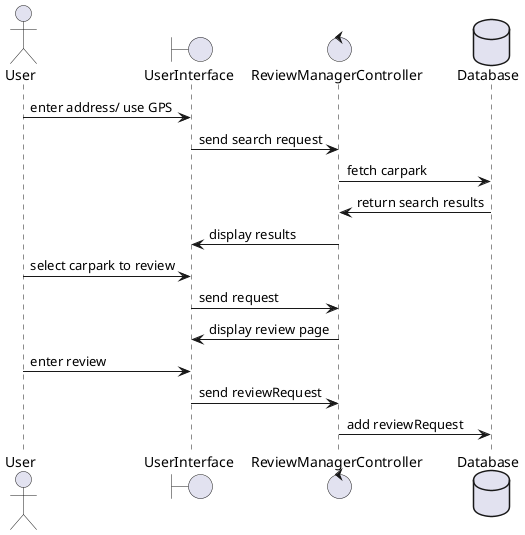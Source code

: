@startuml
actor       User                      as Foo1
boundary    UserInterface             as Foo2
control     ReviewManagerController   as Foo3
database    Database                  as Foo4


Foo1 -> Foo2 : enter address/ use GPS
Foo2 -> Foo3 : send search request
Foo3 -> Foo4 : fetch carpark
Foo4 -> Foo3 : return search results
Foo3 -> Foo2 : display results

Foo1 -> Foo2 : select carpark to review
Foo2 -> Foo3 : send request
Foo3 -> Foo2 : display review page

Foo1 -> Foo2 : enter review
Foo2 -> Foo3 : send reviewRequest
Foo3 -> Foo4 : add reviewRequest

@enduml
